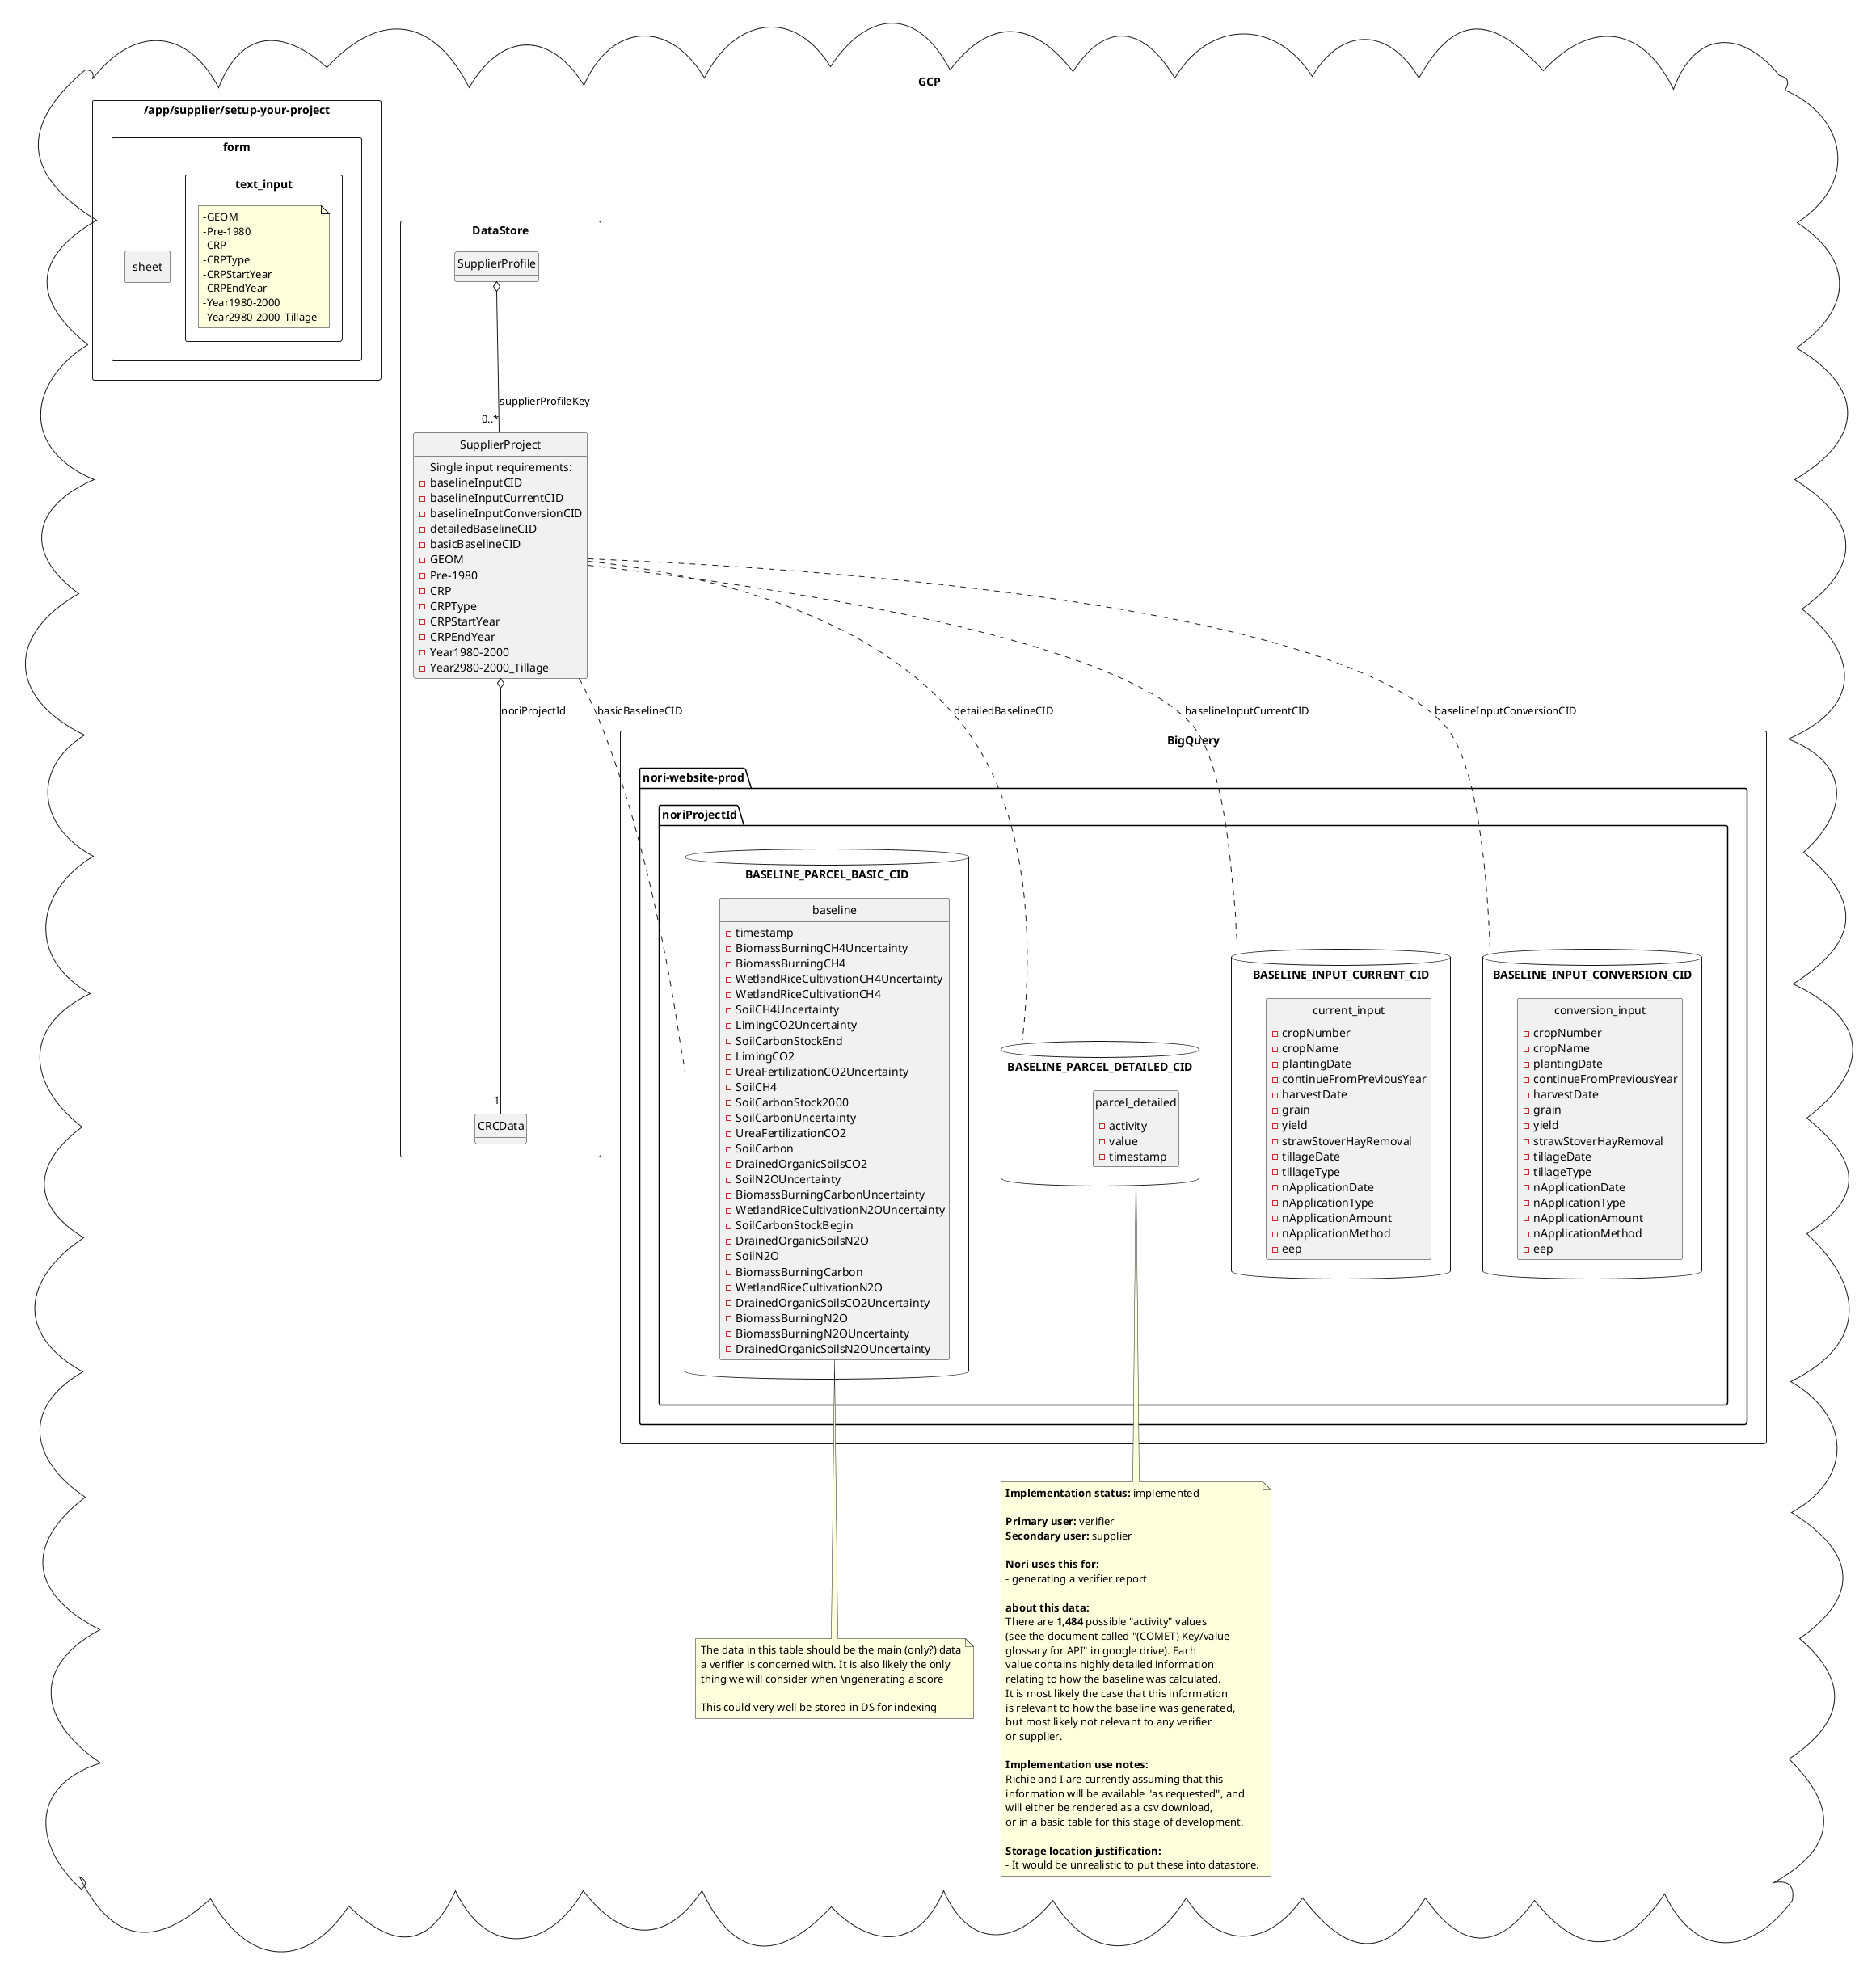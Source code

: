 @startuml

hide circle
hide methods

package GCP <<Cloud>> {
  package BigQuery <<Rectangle>> {
    package nori-website-prod <<Folder>> {
      package noriProjectId <<Folder>> {
        package BASELINE_PARCEL_BASIC_CID <<Database>> {
          class baseline {
            -timestamp
            -BiomassBurningCH4Uncertainty
            -BiomassBurningCH4
            -WetlandRiceCultivationCH4Uncertainty
            -WetlandRiceCultivationCH4
            -SoilCH4Uncertainty
            -LimingCO2Uncertainty
            -SoilCarbonStockEnd
            -LimingCO2
            -UreaFertilizationCO2Uncertainty
            -SoilCH4
            -SoilCarbonStock2000
            -SoilCarbonUncertainty
            -UreaFertilizationCO2
            -SoilCarbon
            -DrainedOrganicSoilsCO2
            -SoilN2OUncertainty
            -BiomassBurningCarbonUncertainty
            -WetlandRiceCultivationN2OUncertainty
            -SoilCarbonStockBegin
            -DrainedOrganicSoilsN2O
            -SoilN2O
            -BiomassBurningCarbon
            -WetlandRiceCultivationN2O
            -DrainedOrganicSoilsCO2Uncertainty
            -BiomassBurningN2O
            -BiomassBurningN2OUncertainty
            -DrainedOrganicSoilsN2OUncertainty
          }

        }
        package BASELINE_PARCEL_DETAILED_CID <<Database>> {
          class parcel_detailed {
            -activity
            -value
            -timestamp
          }
        }

        package BASELINE_INPUT_CURRENT_CID <<Database>> {
          class current_input {
            -cropNumber
            -cropName
            -plantingDate
            -continueFromPreviousYear
            -harvestDate
            -grain
            -yield
            -strawStoverHayRemoval
            -tillageDate
            -tillageType
            -nApplicationDate
            -nApplicationType
            -nApplicationAmount
            -nApplicationMethod
            -eep
          }

        }

        package BASELINE_INPUT_CONVERSION_CID <<Database>> {
          class conversion_input {
            -cropNumber
            -cropName
            -plantingDate
            -continueFromPreviousYear
            -harvestDate
            -grain
            -yield
            -strawStoverHayRemoval
            -tillageDate
            -tillageType
            -nApplicationDate
            -nApplicationType
            -nApplicationAmount
            -nApplicationMethod
            -eep
          }

        }

      }

    }

  }

  note bottom of baseline
    The data in this table should be the main (only?) data
    a verifier is concerned with. It is also likely the only
    thing we will consider when \ngenerating a score

    This could very well be stored in DS for indexing
  end note

  note as pd1
    <b>Implementation status:</b> implemented

    <b>Primary user:</b> verifier
    <b>Secondary user:</b> supplier

    <b>Nori uses this for:</b>
    - generating a verifier report

    <b>about this data:</b>
    There are <b>1,484</b> possible "activity" values
    (see the document called "(COMET) Key/value
    glossary for API" in google drive). Each
    value contains highly detailed information
    relating to how the baseline was calculated.
    It is most likely the case that this information
    is relevant to how the baseline was generated,
    but most likely not relevant to any verifier
    or supplier.

    <b>Implementation use notes:</b>
    Richie and I are currently assuming that this
    information will be available "as requested", and
    will either be rendered as a csv download,
    or in a basic table for this stage of development.

    <b>Storage location justification:</b>
    - It would be unrealistic to put these into datastore.
  end note

  parcel_detailed .. pd1

  package DataStore <<Rectangle>> {
    class SupplierProfile
    class SupplierProject {
      Single input requirements:
      -baselineInputCID
      -baselineInputCurrentCID
      -baselineInputConversionCID
      -detailedBaselineCID
      -basicBaselineCID
      -GEOM
      -Pre-1980
      -CRP
      -CRPType
      -CRPStartYear
      -CRPEndYear
      -Year1980-2000
      -Year2980-2000_Tillage
    }
    class CRCData
  }

  package /app/supplier/setup-your-project <<Rectangle>> {

    package form <<Rectangle>> {


      package sheet <<Rectangle>> {

      }
      package text_input <<Rectangle>> {
        note as ti1
          -GEOM
          -Pre-1980
          -CRP
          -CRPType
          -CRPStartYear
          -CRPEndYear
          -Year1980-2000
          -Year2980-2000_Tillage
        end note
      }
    }
  }
}

SupplierProfile o-- "0..*" SupplierProject : supplierProfileKey
SupplierProject o-- "1" CRCData : noriProjectId
SupplierProject .. BASELINE_PARCEL_BASIC_CID : basicBaselineCID
SupplierProject .. BASELINE_INPUT_CURRENT_CID : baselineInputCurrentCID
SupplierProject .. BASELINE_INPUT_CONVERSION_CID : baselineInputConversionCID
SupplierProject .. BASELINE_PARCEL_DETAILED_CID : detailedBaselineCID



@enduml
